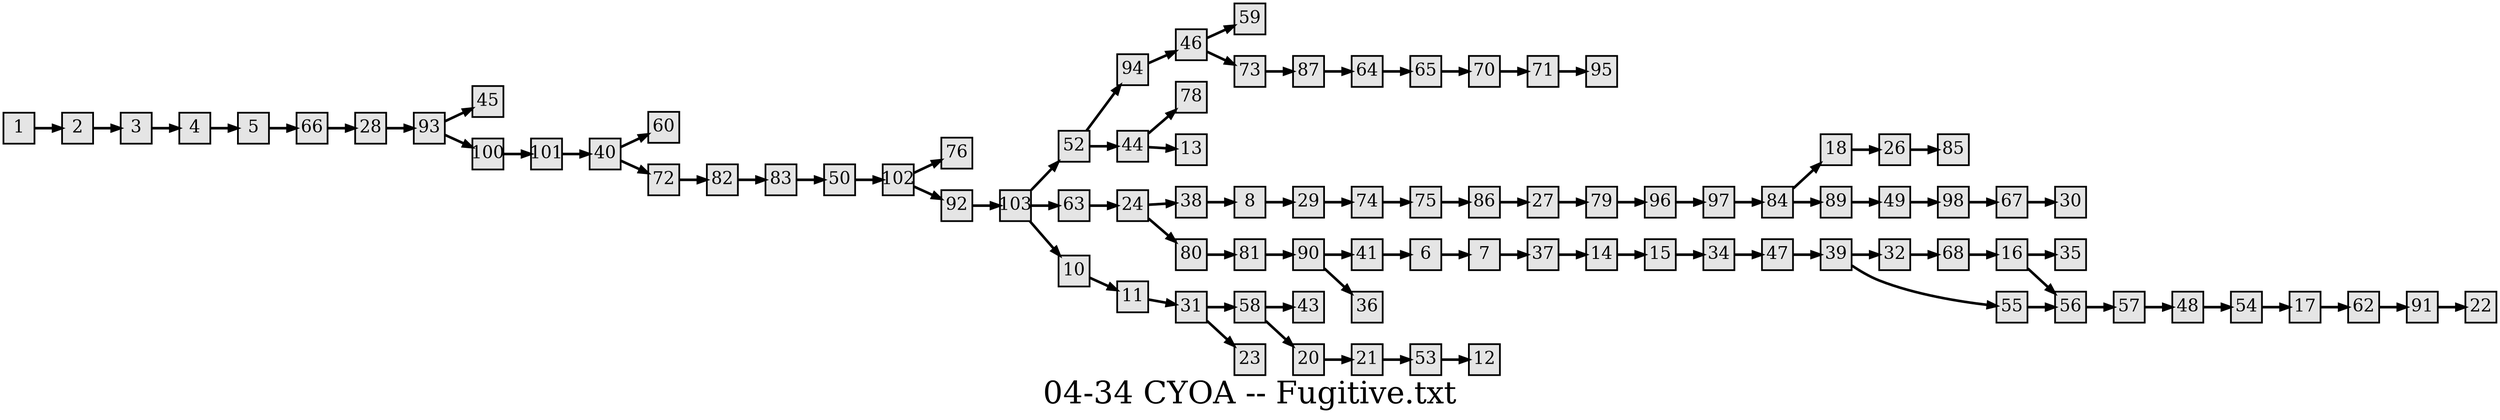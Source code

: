 digraph g{
  graph [ label="04-34 CYOA -- Fugitive.txt" rankdir=LR, ordering=out, fontsize=36, nodesep="0.35", ranksep="0.45"];
  node  [shape=rect, penwidth=2, fontsize=20, style=filled, fillcolor=grey90, margin="0,0", labelfloat=true, regular=true, fixedsize=true];
  edge  [labelfloat=true, penwidth=3, fontsize=12];
  1 -> 2;
  2 -> 3;
  3 -> 4;
  4 -> 5;
  5 -> 66;
  6 -> 7;
  7 -> 37;
  8 -> 29;
  10 -> 11;
  11 -> 31;
  14 -> 15;
  15 -> 34;
  16 -> 35;
  16 -> 56;
  17 -> 62;
  18 -> 26;
  20 -> 21;
  21 -> 53;
  24 -> 38;
  24 -> 80;
  26 -> 85;
  27 -> 79;
  28 -> 93;
  29 -> 74;
  31 -> 58;
  31 -> 23;
  32 -> 68;
  34 -> 47;
  37 -> 14;
  38 -> 8;
  39 -> 32;
  39 -> 55;
  40 -> 60;
  40 -> 72;
  41 -> 6;
  44 -> 78;
  44 -> 13;
  46 -> 59;
  46 -> 73;
  47 -> 39;
  48 -> 54;
  49 -> 98;
  50 -> 102;
  52 -> 94;
  52 -> 44;
  53 -> 12;
  54 -> 17;
  55 -> 56;
  56 -> 57;
  57 -> 48;
  58 -> 43;
  58 -> 20;
  62 -> 91;
  63 -> 24;
  64 -> 65;
  65 -> 70;
  66 -> 28;
  67 -> 30;
  68 -> 16;
  70 -> 71;
  71 -> 95;
  72 -> 82;
  73 -> 87;
  74 -> 75;
  75 -> 86;
  79 -> 96;
  80 -> 81;
  81 -> 90;
  82 -> 83;
  83 -> 50;
  84 -> 18;
  84 -> 89;
  86 -> 27;
  87 -> 64;
  89 -> 49;
  90 -> 41;
  90 -> 36;
  91 -> 22;
  92 -> 103;
  93 -> 45;
  93 -> 100;
  94 -> 46;
  96 -> 97;
  97 -> 84;
  98 -> 67;
  100 -> 101;
  101 -> 40;
  102 -> 76;
  102 -> 92;
  103 -> 52;
  103 -> 63;
  103 -> 10;
  
}

